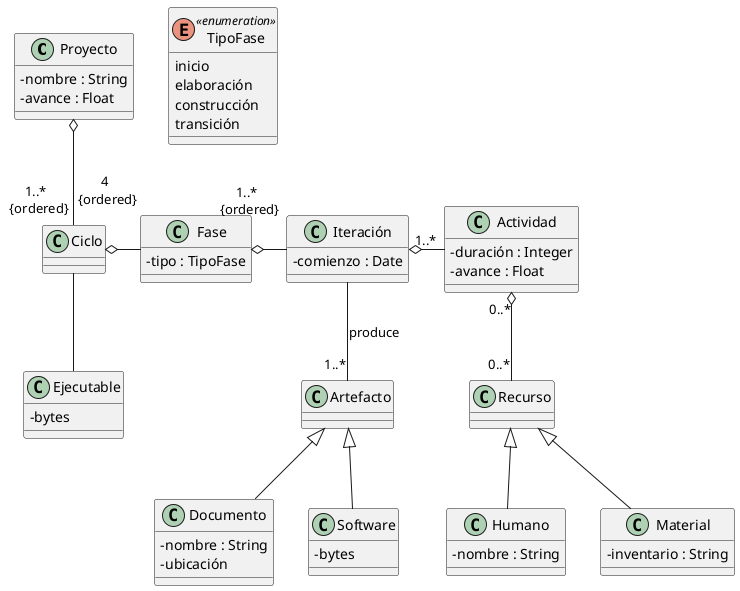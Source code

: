 @startuml proyectos
'https://plantuml.com/class-diagram

skinparam classAttributeIconSize 0

Proyecto o-- "1..* \n {ordered}" Ciclo
Ciclo -down- Ejecutable

Ciclo o-right- "4 \n {ordered}" Fase
Fase  o-right- "1..* \n {ordered}" Iteración

Iteración -down- "1..*" Artefacto : produce
Artefacto <|-- Documento
Artefacto <|-- Software

Iteración o-right- "1..*" Actividad
Actividad "0..*" o-down- "0..*" Recurso
Recurso <|-- Humano
Recurso <|-- Material

class Proyecto {
    - nombre : String
    - avance : Float
}

class Ejecutable {
    - bytes
}

class Fase {
    - tipo : TipoFase
}

enum TipoFase << enumeration >> {
    inicio
    elaboración
    construcción
    transición
}

class Iteración {
    - comienzo : Date
}

class Artefacto {}

class Documento {
    - nombre : String
    - ubicación
}

class Software {
    - bytes
}

class Actividad {
    - duración : Integer
    - avance : Float
}

class Recurso {}

class Humano {
    - nombre : String 
}

class Material {
    - inventario : String
}


@enduml